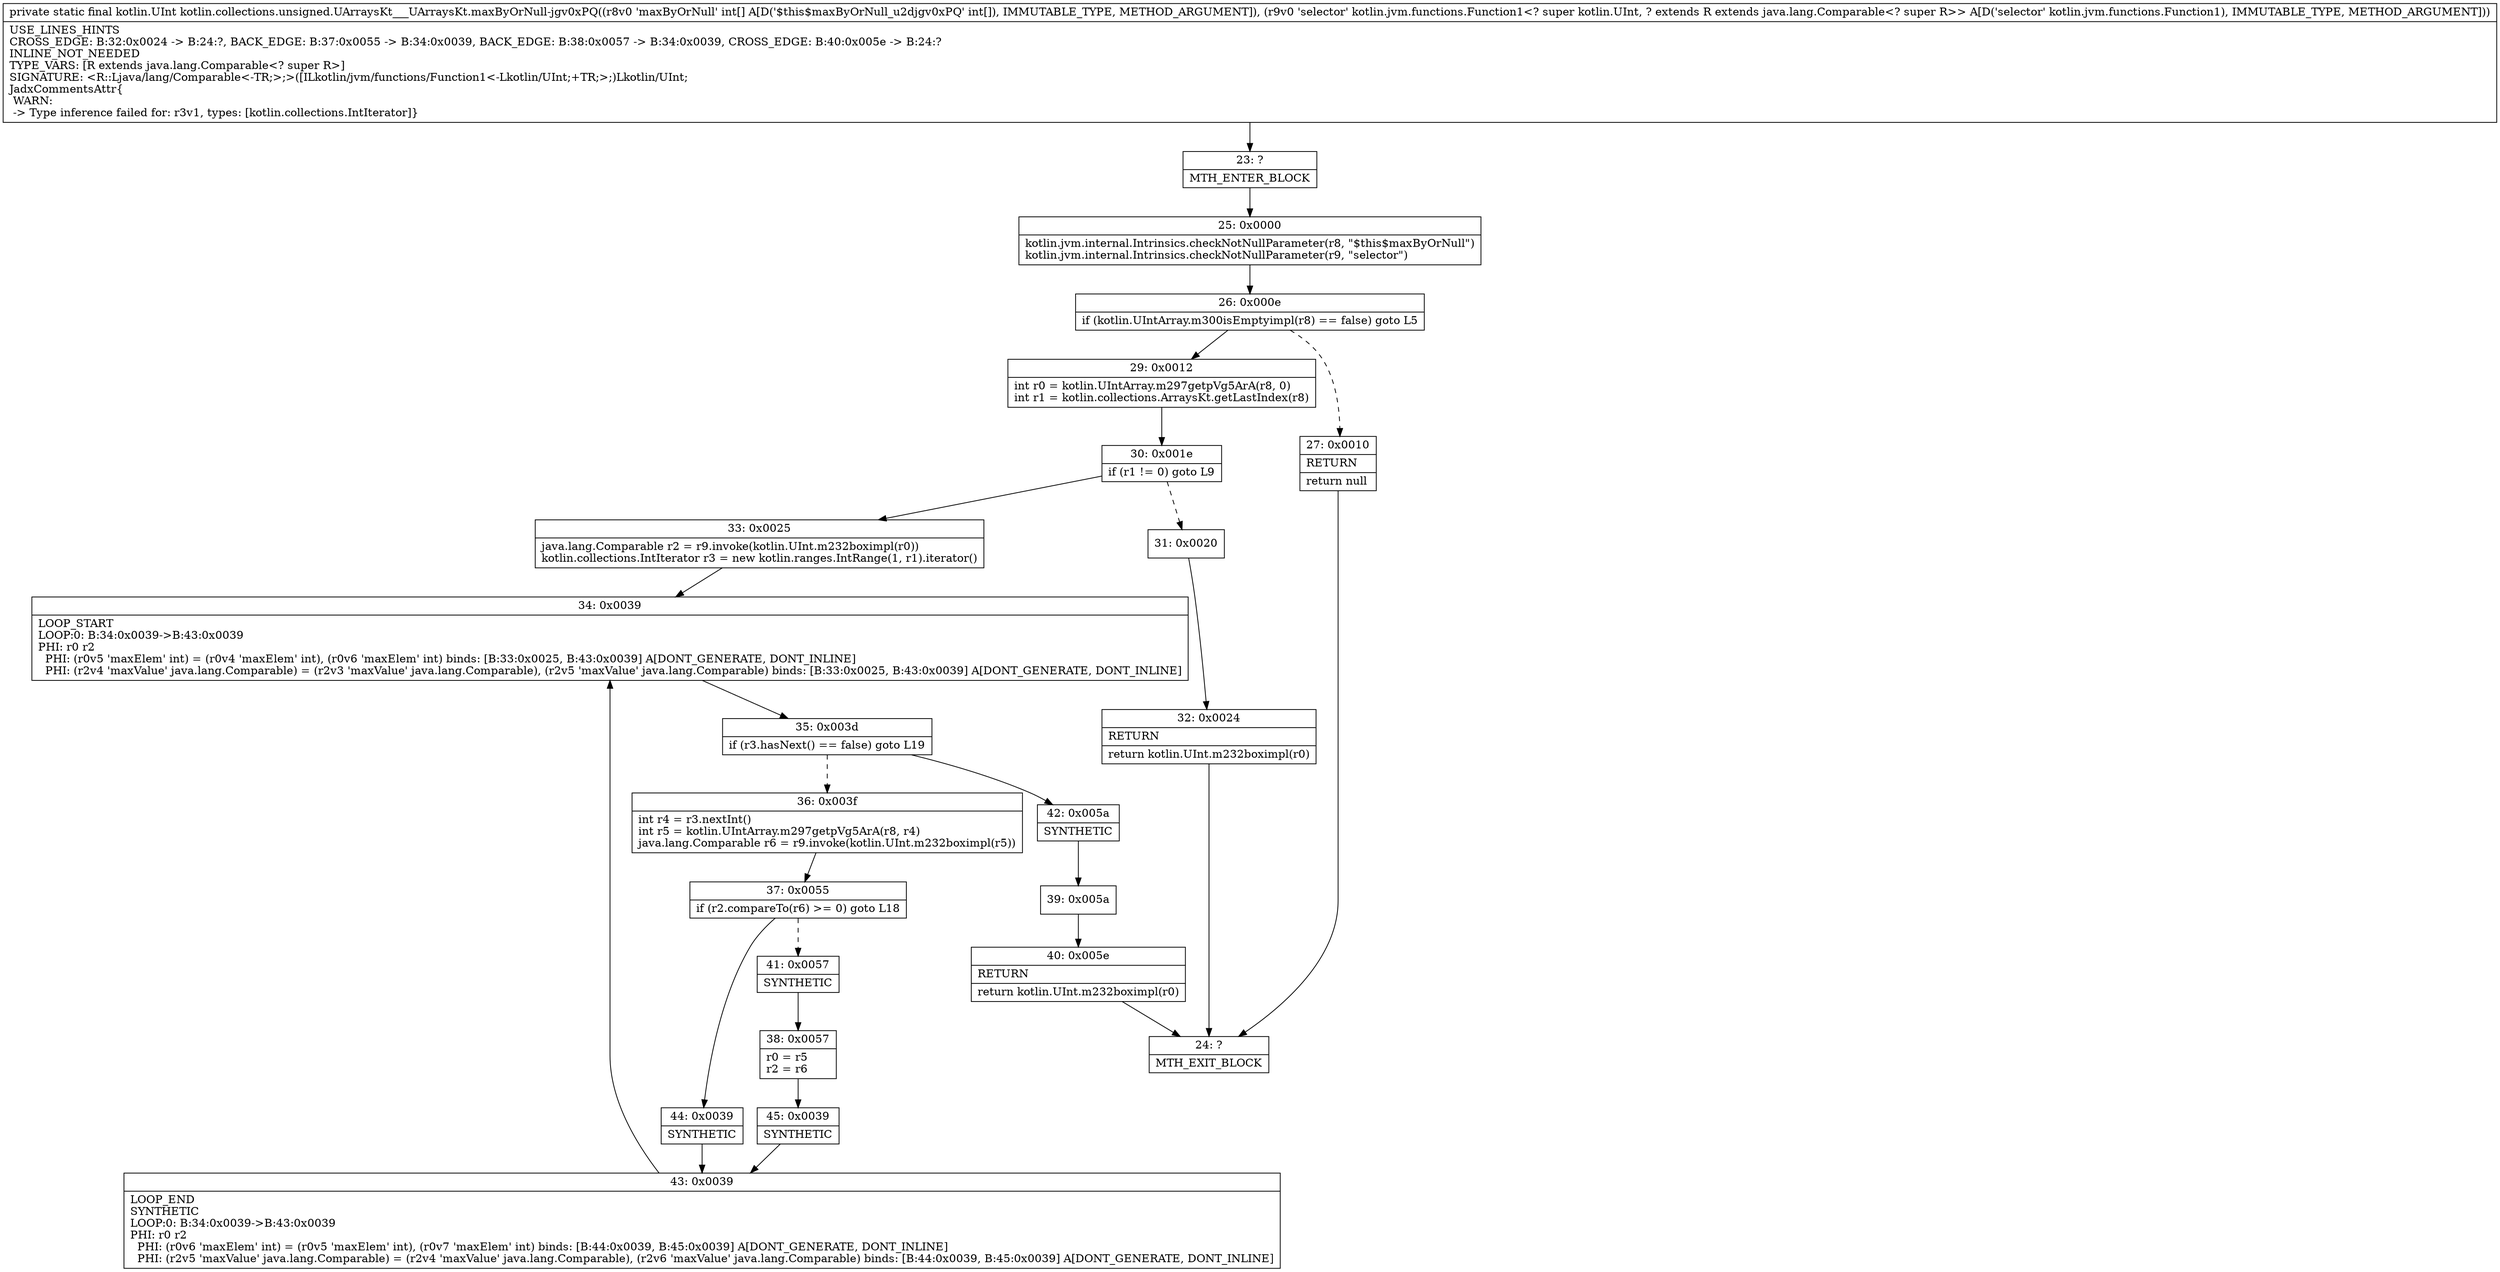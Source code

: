 digraph "CFG forkotlin.collections.unsigned.UArraysKt___UArraysKt.maxByOrNull\-jgv0xPQ([ILkotlin\/jvm\/functions\/Function1;)Lkotlin\/UInt;" {
Node_23 [shape=record,label="{23\:\ ?|MTH_ENTER_BLOCK\l}"];
Node_25 [shape=record,label="{25\:\ 0x0000|kotlin.jvm.internal.Intrinsics.checkNotNullParameter(r8, \"$this$maxByOrNull\")\lkotlin.jvm.internal.Intrinsics.checkNotNullParameter(r9, \"selector\")\l}"];
Node_26 [shape=record,label="{26\:\ 0x000e|if (kotlin.UIntArray.m300isEmptyimpl(r8) == false) goto L5\l}"];
Node_27 [shape=record,label="{27\:\ 0x0010|RETURN\l|return null\l}"];
Node_24 [shape=record,label="{24\:\ ?|MTH_EXIT_BLOCK\l}"];
Node_29 [shape=record,label="{29\:\ 0x0012|int r0 = kotlin.UIntArray.m297getpVg5ArA(r8, 0)\lint r1 = kotlin.collections.ArraysKt.getLastIndex(r8)\l}"];
Node_30 [shape=record,label="{30\:\ 0x001e|if (r1 != 0) goto L9\l}"];
Node_31 [shape=record,label="{31\:\ 0x0020}"];
Node_32 [shape=record,label="{32\:\ 0x0024|RETURN\l|return kotlin.UInt.m232boximpl(r0)\l}"];
Node_33 [shape=record,label="{33\:\ 0x0025|java.lang.Comparable r2 = r9.invoke(kotlin.UInt.m232boximpl(r0))\lkotlin.collections.IntIterator r3 = new kotlin.ranges.IntRange(1, r1).iterator()\l}"];
Node_34 [shape=record,label="{34\:\ 0x0039|LOOP_START\lLOOP:0: B:34:0x0039\-\>B:43:0x0039\lPHI: r0 r2 \l  PHI: (r0v5 'maxElem' int) = (r0v4 'maxElem' int), (r0v6 'maxElem' int) binds: [B:33:0x0025, B:43:0x0039] A[DONT_GENERATE, DONT_INLINE]\l  PHI: (r2v4 'maxValue' java.lang.Comparable) = (r2v3 'maxValue' java.lang.Comparable), (r2v5 'maxValue' java.lang.Comparable) binds: [B:33:0x0025, B:43:0x0039] A[DONT_GENERATE, DONT_INLINE]\l}"];
Node_35 [shape=record,label="{35\:\ 0x003d|if (r3.hasNext() == false) goto L19\l}"];
Node_36 [shape=record,label="{36\:\ 0x003f|int r4 = r3.nextInt()\lint r5 = kotlin.UIntArray.m297getpVg5ArA(r8, r4)\ljava.lang.Comparable r6 = r9.invoke(kotlin.UInt.m232boximpl(r5))\l}"];
Node_37 [shape=record,label="{37\:\ 0x0055|if (r2.compareTo(r6) \>= 0) goto L18\l}"];
Node_41 [shape=record,label="{41\:\ 0x0057|SYNTHETIC\l}"];
Node_38 [shape=record,label="{38\:\ 0x0057|r0 = r5\lr2 = r6\l}"];
Node_45 [shape=record,label="{45\:\ 0x0039|SYNTHETIC\l}"];
Node_43 [shape=record,label="{43\:\ 0x0039|LOOP_END\lSYNTHETIC\lLOOP:0: B:34:0x0039\-\>B:43:0x0039\lPHI: r0 r2 \l  PHI: (r0v6 'maxElem' int) = (r0v5 'maxElem' int), (r0v7 'maxElem' int) binds: [B:44:0x0039, B:45:0x0039] A[DONT_GENERATE, DONT_INLINE]\l  PHI: (r2v5 'maxValue' java.lang.Comparable) = (r2v4 'maxValue' java.lang.Comparable), (r2v6 'maxValue' java.lang.Comparable) binds: [B:44:0x0039, B:45:0x0039] A[DONT_GENERATE, DONT_INLINE]\l}"];
Node_44 [shape=record,label="{44\:\ 0x0039|SYNTHETIC\l}"];
Node_42 [shape=record,label="{42\:\ 0x005a|SYNTHETIC\l}"];
Node_39 [shape=record,label="{39\:\ 0x005a}"];
Node_40 [shape=record,label="{40\:\ 0x005e|RETURN\l|return kotlin.UInt.m232boximpl(r0)\l}"];
MethodNode[shape=record,label="{private static final kotlin.UInt kotlin.collections.unsigned.UArraysKt___UArraysKt.maxByOrNull\-jgv0xPQ((r8v0 'maxByOrNull' int[] A[D('$this$maxByOrNull_u2djgv0xPQ' int[]), IMMUTABLE_TYPE, METHOD_ARGUMENT]), (r9v0 'selector' kotlin.jvm.functions.Function1\<? super kotlin.UInt, ? extends R extends java.lang.Comparable\<? super R\>\> A[D('selector' kotlin.jvm.functions.Function1), IMMUTABLE_TYPE, METHOD_ARGUMENT]))  | USE_LINES_HINTS\lCROSS_EDGE: B:32:0x0024 \-\> B:24:?, BACK_EDGE: B:37:0x0055 \-\> B:34:0x0039, BACK_EDGE: B:38:0x0057 \-\> B:34:0x0039, CROSS_EDGE: B:40:0x005e \-\> B:24:?\lINLINE_NOT_NEEDED\lTYPE_VARS: [R extends java.lang.Comparable\<? super R\>]\lSIGNATURE: \<R::Ljava\/lang\/Comparable\<\-TR;\>;\>([ILkotlin\/jvm\/functions\/Function1\<\-Lkotlin\/UInt;+TR;\>;)Lkotlin\/UInt;\lJadxCommentsAttr\{\l WARN: \l \-\> Type inference failed for: r3v1, types: [kotlin.collections.IntIterator]\}\l}"];
MethodNode -> Node_23;Node_23 -> Node_25;
Node_25 -> Node_26;
Node_26 -> Node_27[style=dashed];
Node_26 -> Node_29;
Node_27 -> Node_24;
Node_29 -> Node_30;
Node_30 -> Node_31[style=dashed];
Node_30 -> Node_33;
Node_31 -> Node_32;
Node_32 -> Node_24;
Node_33 -> Node_34;
Node_34 -> Node_35;
Node_35 -> Node_36[style=dashed];
Node_35 -> Node_42;
Node_36 -> Node_37;
Node_37 -> Node_41[style=dashed];
Node_37 -> Node_44;
Node_41 -> Node_38;
Node_38 -> Node_45;
Node_45 -> Node_43;
Node_43 -> Node_34;
Node_44 -> Node_43;
Node_42 -> Node_39;
Node_39 -> Node_40;
Node_40 -> Node_24;
}

